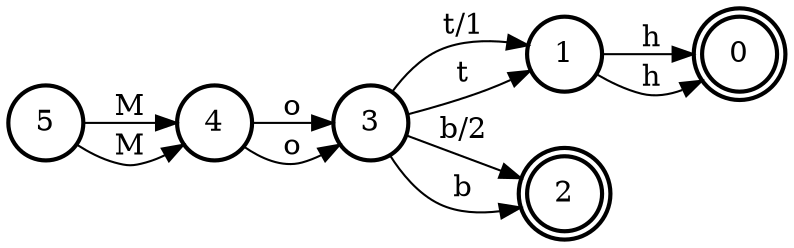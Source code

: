 digraph FST {
rankdir = LR;
label = "";
center = 1;
ranksep = "0.4";
nodesep = "0.25";
0 [label = "0", shape = doublecircle, style = bold, fontsize = 14]
1 [label = "1", shape = circle, style = bold, fontsize = 14]
	1 -> 0 [label = "h", fontsize = 14];
	1 -> 0 [label = "h", fontsize = 14];
2 [label = "2", shape = doublecircle, style = bold, fontsize = 14]
3 [label = "3", shape = circle, style = bold, fontsize = 14]
	3 -> 1 [label = "t/1", fontsize = 14];
	3 -> 1 [label = "t", fontsize = 14];
	3 -> 2 [label = "b/2", fontsize = 14];
	3 -> 2 [label = "b", fontsize = 14];
4 [label = "4", shape = circle, style = bold, fontsize = 14]
	4 -> 3 [label = "o", fontsize = 14];
	4 -> 3 [label = "o", fontsize = 14];
5 [label = "5", shape = circle, style = bold, fontsize = 14]
	5 -> 4 [label = "M", fontsize = 14];
	5 -> 4 [label = "M", fontsize = 14];
}
